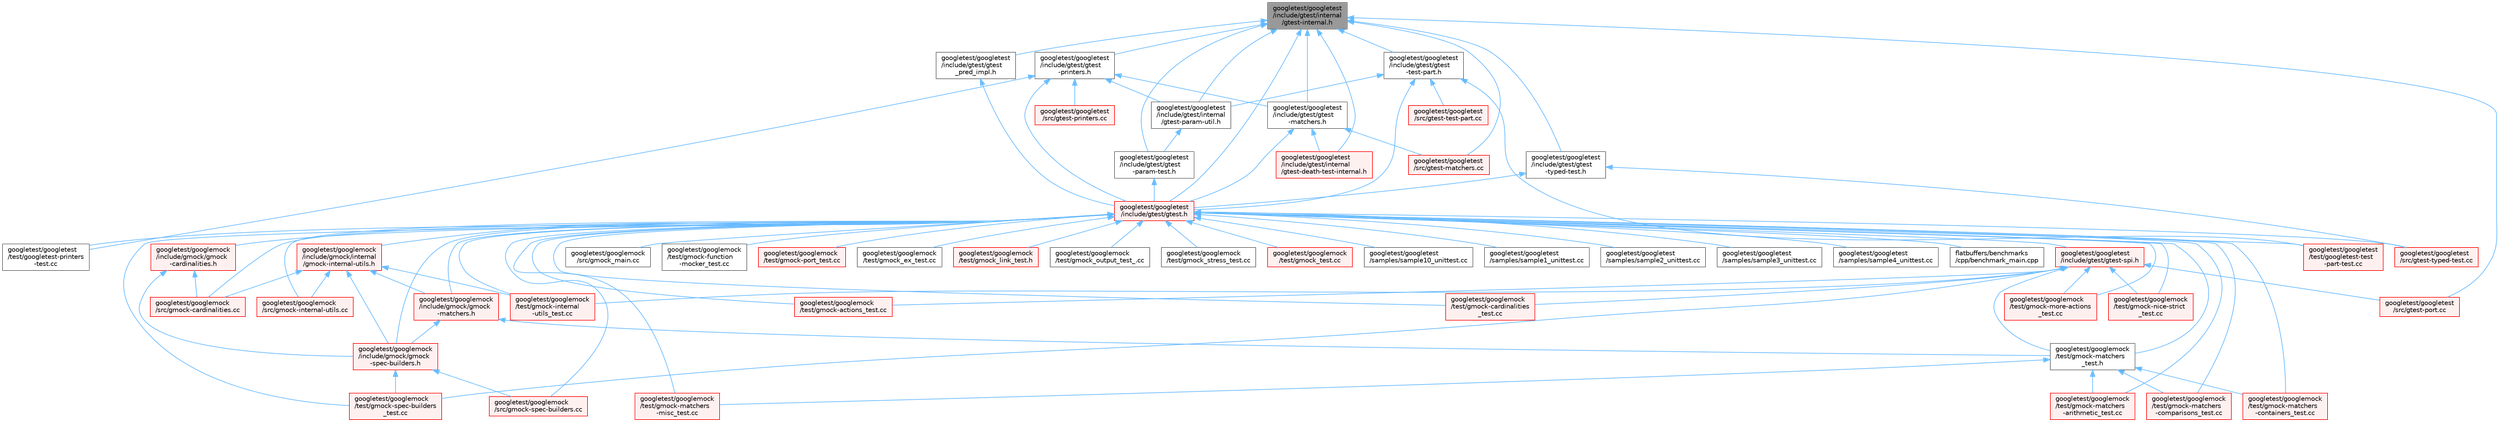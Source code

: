digraph "googletest/googletest/include/gtest/internal/gtest-internal.h"
{
 // LATEX_PDF_SIZE
  bgcolor="transparent";
  edge [fontname=Helvetica,fontsize=10,labelfontname=Helvetica,labelfontsize=10];
  node [fontname=Helvetica,fontsize=10,shape=box,height=0.2,width=0.4];
  Node1 [id="Node000001",label="googletest/googletest\l/include/gtest/internal\l/gtest-internal.h",height=0.2,width=0.4,color="gray40", fillcolor="grey60", style="filled", fontcolor="black",tooltip=" "];
  Node1 -> Node2 [id="edge88_Node000001_Node000002",dir="back",color="steelblue1",style="solid",tooltip=" "];
  Node2 [id="Node000002",label="googletest/googletest\l/include/gtest/gtest\l-matchers.h",height=0.2,width=0.4,color="grey40", fillcolor="white", style="filled",URL="$gtest-matchers_8h.html",tooltip=" "];
  Node2 -> Node3 [id="edge89_Node000002_Node000003",dir="back",color="steelblue1",style="solid",tooltip=" "];
  Node3 [id="Node000003",label="googletest/googletest\l/include/gtest/gtest.h",height=0.2,width=0.4,color="red", fillcolor="#FFF0F0", style="filled",URL="$gtest_8h.html",tooltip=" "];
  Node3 -> Node4 [id="edge90_Node000003_Node000004",dir="back",color="steelblue1",style="solid",tooltip=" "];
  Node4 [id="Node000004",label="flatbuffers/benchmarks\l/cpp/benchmark_main.cpp",height=0.2,width=0.4,color="grey40", fillcolor="white", style="filled",URL="$benchmark__main_8cpp.html",tooltip=" "];
  Node3 -> Node5 [id="edge91_Node000003_Node000005",dir="back",color="steelblue1",style="solid",tooltip=" "];
  Node5 [id="Node000005",label="googletest/googlemock\l/include/gmock/gmock\l-cardinalities.h",height=0.2,width=0.4,color="red", fillcolor="#FFF0F0", style="filled",URL="$gmock-cardinalities_8h.html",tooltip=" "];
  Node5 -> Node6 [id="edge92_Node000005_Node000006",dir="back",color="steelblue1",style="solid",tooltip=" "];
  Node6 [id="Node000006",label="googletest/googlemock\l/include/gmock/gmock\l-spec-builders.h",height=0.2,width=0.4,color="red", fillcolor="#FFF0F0", style="filled",URL="$gmock-spec-builders_8h.html",tooltip=" "];
  Node6 -> Node11 [id="edge93_Node000006_Node000011",dir="back",color="steelblue1",style="solid",tooltip=" "];
  Node11 [id="Node000011",label="googletest/googlemock\l/src/gmock-spec-builders.cc",height=0.2,width=0.4,color="red", fillcolor="#FFF0F0", style="filled",URL="$gmock-spec-builders_8cc.html",tooltip=" "];
  Node6 -> Node27 [id="edge94_Node000006_Node000027",dir="back",color="steelblue1",style="solid",tooltip=" "];
  Node27 [id="Node000027",label="googletest/googlemock\l/test/gmock-spec-builders\l_test.cc",height=0.2,width=0.4,color="red", fillcolor="#FFF0F0", style="filled",URL="$gmock-spec-builders__test_8cc.html",tooltip=" "];
  Node5 -> Node37 [id="edge95_Node000005_Node000037",dir="back",color="steelblue1",style="solid",tooltip=" "];
  Node37 [id="Node000037",label="googletest/googlemock\l/src/gmock-cardinalities.cc",height=0.2,width=0.4,color="red", fillcolor="#FFF0F0", style="filled",URL="$gmock-cardinalities_8cc.html",tooltip=" "];
  Node3 -> Node38 [id="edge96_Node000003_Node000038",dir="back",color="steelblue1",style="solid",tooltip=" "];
  Node38 [id="Node000038",label="googletest/googlemock\l/include/gmock/gmock\l-matchers.h",height=0.2,width=0.4,color="red", fillcolor="#FFF0F0", style="filled",URL="$gmock-matchers_8h.html",tooltip=" "];
  Node38 -> Node6 [id="edge97_Node000038_Node000006",dir="back",color="steelblue1",style="solid",tooltip=" "];
  Node38 -> Node23 [id="edge98_Node000038_Node000023",dir="back",color="steelblue1",style="solid",tooltip=" "];
  Node23 [id="Node000023",label="googletest/googlemock\l/test/gmock-matchers\l_test.h",height=0.2,width=0.4,color="grey40", fillcolor="white", style="filled",URL="$gmock-matchers__test_8h.html",tooltip=" "];
  Node23 -> Node19 [id="edge99_Node000023_Node000019",dir="back",color="steelblue1",style="solid",tooltip=" "];
  Node19 [id="Node000019",label="googletest/googlemock\l/test/gmock-matchers\l-arithmetic_test.cc",height=0.2,width=0.4,color="red", fillcolor="#FFF0F0", style="filled",URL="$gmock-matchers-arithmetic__test_8cc.html",tooltip=" "];
  Node23 -> Node20 [id="edge100_Node000023_Node000020",dir="back",color="steelblue1",style="solid",tooltip=" "];
  Node20 [id="Node000020",label="googletest/googlemock\l/test/gmock-matchers\l-comparisons_test.cc",height=0.2,width=0.4,color="red", fillcolor="#FFF0F0", style="filled",URL="$gmock-matchers-comparisons__test_8cc.html",tooltip=" "];
  Node23 -> Node21 [id="edge101_Node000023_Node000021",dir="back",color="steelblue1",style="solid",tooltip=" "];
  Node21 [id="Node000021",label="googletest/googlemock\l/test/gmock-matchers\l-containers_test.cc",height=0.2,width=0.4,color="red", fillcolor="#FFF0F0", style="filled",URL="$gmock-matchers-containers__test_8cc.html",tooltip=" "];
  Node23 -> Node22 [id="edge102_Node000023_Node000022",dir="back",color="steelblue1",style="solid",tooltip=" "];
  Node22 [id="Node000022",label="googletest/googlemock\l/test/gmock-matchers\l-misc_test.cc",height=0.2,width=0.4,color="red", fillcolor="#FFF0F0", style="filled",URL="$gmock-matchers-misc__test_8cc.html",tooltip=" "];
  Node3 -> Node6 [id="edge103_Node000003_Node000006",dir="back",color="steelblue1",style="solid",tooltip=" "];
  Node3 -> Node41 [id="edge104_Node000003_Node000041",dir="back",color="steelblue1",style="solid",tooltip=" "];
  Node41 [id="Node000041",label="googletest/googlemock\l/include/gmock/internal\l/gmock-internal-utils.h",height=0.2,width=0.4,color="red", fillcolor="#FFF0F0", style="filled",URL="$gmock-internal-utils_8h.html",tooltip=" "];
  Node41 -> Node38 [id="edge105_Node000041_Node000038",dir="back",color="steelblue1",style="solid",tooltip=" "];
  Node41 -> Node6 [id="edge106_Node000041_Node000006",dir="back",color="steelblue1",style="solid",tooltip=" "];
  Node41 -> Node37 [id="edge107_Node000041_Node000037",dir="back",color="steelblue1",style="solid",tooltip=" "];
  Node41 -> Node10 [id="edge108_Node000041_Node000010",dir="back",color="steelblue1",style="solid",tooltip=" "];
  Node10 [id="Node000010",label="googletest/googlemock\l/src/gmock-internal-utils.cc",height=0.2,width=0.4,color="red", fillcolor="#FFF0F0", style="filled",URL="$gmock-internal-utils_8cc.html",tooltip=" "];
  Node41 -> Node18 [id="edge109_Node000041_Node000018",dir="back",color="steelblue1",style="solid",tooltip=" "];
  Node18 [id="Node000018",label="googletest/googlemock\l/test/gmock-internal\l-utils_test.cc",height=0.2,width=0.4,color="red", fillcolor="#FFF0F0", style="filled",URL="$gmock-internal-utils__test_8cc.html",tooltip=" "];
  Node3 -> Node37 [id="edge110_Node000003_Node000037",dir="back",color="steelblue1",style="solid",tooltip=" "];
  Node3 -> Node10 [id="edge111_Node000003_Node000010",dir="back",color="steelblue1",style="solid",tooltip=" "];
  Node3 -> Node11 [id="edge112_Node000003_Node000011",dir="back",color="steelblue1",style="solid",tooltip=" "];
  Node3 -> Node13 [id="edge113_Node000003_Node000013",dir="back",color="steelblue1",style="solid",tooltip=" "];
  Node13 [id="Node000013",label="googletest/googlemock\l/src/gmock_main.cc",height=0.2,width=0.4,color="grey40", fillcolor="white", style="filled",URL="$gmock__main_8cc.html",tooltip=" "];
  Node3 -> Node14 [id="edge114_Node000003_Node000014",dir="back",color="steelblue1",style="solid",tooltip=" "];
  Node14 [id="Node000014",label="googletest/googlemock\l/test/gmock-actions_test.cc",height=0.2,width=0.4,color="red", fillcolor="#FFF0F0", style="filled",URL="$gmock-actions__test_8cc.html",tooltip=" "];
  Node3 -> Node16 [id="edge115_Node000003_Node000016",dir="back",color="steelblue1",style="solid",tooltip=" "];
  Node16 [id="Node000016",label="googletest/googlemock\l/test/gmock-cardinalities\l_test.cc",height=0.2,width=0.4,color="red", fillcolor="#FFF0F0", style="filled",URL="$gmock-cardinalities__test_8cc.html",tooltip=" "];
  Node3 -> Node17 [id="edge116_Node000003_Node000017",dir="back",color="steelblue1",style="solid",tooltip=" "];
  Node17 [id="Node000017",label="googletest/googlemock\l/test/gmock-function\l-mocker_test.cc",height=0.2,width=0.4,color="grey40", fillcolor="white", style="filled",URL="$gmock-function-mocker__test_8cc.html",tooltip=" "];
  Node3 -> Node18 [id="edge117_Node000003_Node000018",dir="back",color="steelblue1",style="solid",tooltip=" "];
  Node3 -> Node19 [id="edge118_Node000003_Node000019",dir="back",color="steelblue1",style="solid",tooltip=" "];
  Node3 -> Node20 [id="edge119_Node000003_Node000020",dir="back",color="steelblue1",style="solid",tooltip=" "];
  Node3 -> Node21 [id="edge120_Node000003_Node000021",dir="back",color="steelblue1",style="solid",tooltip=" "];
  Node3 -> Node22 [id="edge121_Node000003_Node000022",dir="back",color="steelblue1",style="solid",tooltip=" "];
  Node3 -> Node23 [id="edge122_Node000003_Node000023",dir="back",color="steelblue1",style="solid",tooltip=" "];
  Node3 -> Node24 [id="edge123_Node000003_Node000024",dir="back",color="steelblue1",style="solid",tooltip=" "];
  Node24 [id="Node000024",label="googletest/googlemock\l/test/gmock-more-actions\l_test.cc",height=0.2,width=0.4,color="red", fillcolor="#FFF0F0", style="filled",URL="$gmock-more-actions__test_8cc.html",tooltip=" "];
  Node3 -> Node25 [id="edge124_Node000003_Node000025",dir="back",color="steelblue1",style="solid",tooltip=" "];
  Node25 [id="Node000025",label="googletest/googlemock\l/test/gmock-nice-strict\l_test.cc",height=0.2,width=0.4,color="red", fillcolor="#FFF0F0", style="filled",URL="$gmock-nice-strict__test_8cc.html",tooltip=" "];
  Node3 -> Node44 [id="edge125_Node000003_Node000044",dir="back",color="steelblue1",style="solid",tooltip=" "];
  Node44 [id="Node000044",label="googletest/googlemock\l/test/gmock-port_test.cc",height=0.2,width=0.4,color="red", fillcolor="#FFF0F0", style="filled",URL="$gmock-port__test_8cc.html",tooltip=" "];
  Node3 -> Node27 [id="edge126_Node000003_Node000027",dir="back",color="steelblue1",style="solid",tooltip=" "];
  Node3 -> Node28 [id="edge127_Node000003_Node000028",dir="back",color="steelblue1",style="solid",tooltip=" "];
  Node28 [id="Node000028",label="googletest/googlemock\l/test/gmock_ex_test.cc",height=0.2,width=0.4,color="grey40", fillcolor="white", style="filled",URL="$gmock__ex__test_8cc.html",tooltip=" "];
  Node3 -> Node30 [id="edge128_Node000003_Node000030",dir="back",color="steelblue1",style="solid",tooltip=" "];
  Node30 [id="Node000030",label="googletest/googlemock\l/test/gmock_link_test.h",height=0.2,width=0.4,color="red", fillcolor="#FFF0F0", style="filled",URL="$gmock__link__test_8h.html",tooltip=" "];
  Node3 -> Node33 [id="edge129_Node000003_Node000033",dir="back",color="steelblue1",style="solid",tooltip=" "];
  Node33 [id="Node000033",label="googletest/googlemock\l/test/gmock_output_test_.cc",height=0.2,width=0.4,color="grey40", fillcolor="white", style="filled",URL="$gmock__output__test___8cc.html",tooltip=" "];
  Node3 -> Node34 [id="edge130_Node000003_Node000034",dir="back",color="steelblue1",style="solid",tooltip=" "];
  Node34 [id="Node000034",label="googletest/googlemock\l/test/gmock_stress_test.cc",height=0.2,width=0.4,color="grey40", fillcolor="white", style="filled",URL="$gmock__stress__test_8cc.html",tooltip=" "];
  Node3 -> Node35 [id="edge131_Node000003_Node000035",dir="back",color="steelblue1",style="solid",tooltip=" "];
  Node35 [id="Node000035",label="googletest/googlemock\l/test/gmock_test.cc",height=0.2,width=0.4,color="red", fillcolor="#FFF0F0", style="filled",URL="$gmock__test_8cc.html",tooltip=" "];
  Node3 -> Node45 [id="edge132_Node000003_Node000045",dir="back",color="steelblue1",style="solid",tooltip=" "];
  Node45 [id="Node000045",label="googletest/googletest\l/include/gtest/gtest-spi.h",height=0.2,width=0.4,color="red", fillcolor="#FFF0F0", style="filled",URL="$gtest-spi_8h.html",tooltip=" "];
  Node45 -> Node14 [id="edge133_Node000045_Node000014",dir="back",color="steelblue1",style="solid",tooltip=" "];
  Node45 -> Node16 [id="edge134_Node000045_Node000016",dir="back",color="steelblue1",style="solid",tooltip=" "];
  Node45 -> Node18 [id="edge135_Node000045_Node000018",dir="back",color="steelblue1",style="solid",tooltip=" "];
  Node45 -> Node23 [id="edge136_Node000045_Node000023",dir="back",color="steelblue1",style="solid",tooltip=" "];
  Node45 -> Node24 [id="edge137_Node000045_Node000024",dir="back",color="steelblue1",style="solid",tooltip=" "];
  Node45 -> Node25 [id="edge138_Node000045_Node000025",dir="back",color="steelblue1",style="solid",tooltip=" "];
  Node45 -> Node27 [id="edge139_Node000045_Node000027",dir="back",color="steelblue1",style="solid",tooltip=" "];
  Node45 -> Node49 [id="edge140_Node000045_Node000049",dir="back",color="steelblue1",style="solid",tooltip=" "];
  Node49 [id="Node000049",label="googletest/googletest\l/src/gtest-port.cc",height=0.2,width=0.4,color="red", fillcolor="#FFF0F0", style="filled",URL="$gtest-port_8cc.html",tooltip=" "];
  Node3 -> Node66 [id="edge141_Node000003_Node000066",dir="back",color="steelblue1",style="solid",tooltip=" "];
  Node66 [id="Node000066",label="googletest/googletest\l/samples/sample10_unittest.cc",height=0.2,width=0.4,color="grey40", fillcolor="white", style="filled",URL="$sample10__unittest_8cc.html",tooltip=" "];
  Node3 -> Node67 [id="edge142_Node000003_Node000067",dir="back",color="steelblue1",style="solid",tooltip=" "];
  Node67 [id="Node000067",label="googletest/googletest\l/samples/sample1_unittest.cc",height=0.2,width=0.4,color="grey40", fillcolor="white", style="filled",URL="$sample1__unittest_8cc.html",tooltip=" "];
  Node3 -> Node68 [id="edge143_Node000003_Node000068",dir="back",color="steelblue1",style="solid",tooltip=" "];
  Node68 [id="Node000068",label="googletest/googletest\l/samples/sample2_unittest.cc",height=0.2,width=0.4,color="grey40", fillcolor="white", style="filled",URL="$sample2__unittest_8cc.html",tooltip=" "];
  Node3 -> Node69 [id="edge144_Node000003_Node000069",dir="back",color="steelblue1",style="solid",tooltip=" "];
  Node69 [id="Node000069",label="googletest/googletest\l/samples/sample3_unittest.cc",height=0.2,width=0.4,color="grey40", fillcolor="white", style="filled",URL="$sample3__unittest_8cc.html",tooltip=" "];
  Node3 -> Node70 [id="edge145_Node000003_Node000070",dir="back",color="steelblue1",style="solid",tooltip=" "];
  Node70 [id="Node000070",label="googletest/googletest\l/samples/sample4_unittest.cc",height=0.2,width=0.4,color="grey40", fillcolor="white", style="filled",URL="$sample4__unittest_8cc.html",tooltip=" "];
  Node3 -> Node76 [id="edge146_Node000003_Node000076",dir="back",color="steelblue1",style="solid",tooltip=" "];
  Node76 [id="Node000076",label="googletest/googletest\l/src/gtest-typed-test.cc",height=0.2,width=0.4,color="red", fillcolor="#FFF0F0", style="filled",URL="$gtest-typed-test_8cc.html",tooltip=" "];
  Node3 -> Node92 [id="edge147_Node000003_Node000092",dir="back",color="steelblue1",style="solid",tooltip=" "];
  Node92 [id="Node000092",label="googletest/googletest\l/test/googletest-printers\l-test.cc",height=0.2,width=0.4,color="grey40", fillcolor="white", style="filled",URL="$googletest-printers-test_8cc.html",tooltip=" "];
  Node3 -> Node95 [id="edge148_Node000003_Node000095",dir="back",color="steelblue1",style="solid",tooltip=" "];
  Node95 [id="Node000095",label="googletest/googletest\l/test/googletest-test\l-part-test.cc",height=0.2,width=0.4,color="red", fillcolor="#FFF0F0", style="filled",URL="$googletest-test-part-test_8cc.html",tooltip=" "];
  Node2 -> Node121 [id="edge149_Node000002_Node000121",dir="back",color="steelblue1",style="solid",tooltip=" "];
  Node121 [id="Node000121",label="googletest/googletest\l/include/gtest/internal\l/gtest-death-test-internal.h",height=0.2,width=0.4,color="red", fillcolor="#FFF0F0", style="filled",URL="$gtest-death-test-internal_8h.html",tooltip=" "];
  Node2 -> Node123 [id="edge150_Node000002_Node000123",dir="back",color="steelblue1",style="solid",tooltip=" "];
  Node123 [id="Node000123",label="googletest/googletest\l/src/gtest-matchers.cc",height=0.2,width=0.4,color="red", fillcolor="#FFF0F0", style="filled",URL="$gtest-matchers_8cc.html",tooltip=" "];
  Node1 -> Node124 [id="edge151_Node000001_Node000124",dir="back",color="steelblue1",style="solid",tooltip=" "];
  Node124 [id="Node000124",label="googletest/googletest\l/include/gtest/gtest\l-param-test.h",height=0.2,width=0.4,color="grey40", fillcolor="white", style="filled",URL="$gtest-param-test_8h.html",tooltip=" "];
  Node124 -> Node3 [id="edge152_Node000124_Node000003",dir="back",color="steelblue1",style="solid",tooltip=" "];
  Node1 -> Node125 [id="edge153_Node000001_Node000125",dir="back",color="steelblue1",style="solid",tooltip=" "];
  Node125 [id="Node000125",label="googletest/googletest\l/include/gtest/gtest\l-printers.h",height=0.2,width=0.4,color="grey40", fillcolor="white", style="filled",URL="$gtest-printers_8h.html",tooltip=" "];
  Node125 -> Node2 [id="edge154_Node000125_Node000002",dir="back",color="steelblue1",style="solid",tooltip=" "];
  Node125 -> Node3 [id="edge155_Node000125_Node000003",dir="back",color="steelblue1",style="solid",tooltip=" "];
  Node125 -> Node126 [id="edge156_Node000125_Node000126",dir="back",color="steelblue1",style="solid",tooltip=" "];
  Node126 [id="Node000126",label="googletest/googletest\l/include/gtest/internal\l/gtest-param-util.h",height=0.2,width=0.4,color="grey40", fillcolor="white", style="filled",URL="$gtest-param-util_8h.html",tooltip=" "];
  Node126 -> Node124 [id="edge157_Node000126_Node000124",dir="back",color="steelblue1",style="solid",tooltip=" "];
  Node125 -> Node50 [id="edge158_Node000125_Node000050",dir="back",color="steelblue1",style="solid",tooltip=" "];
  Node50 [id="Node000050",label="googletest/googletest\l/src/gtest-printers.cc",height=0.2,width=0.4,color="red", fillcolor="#FFF0F0", style="filled",URL="$gtest-printers_8cc.html",tooltip=" "];
  Node125 -> Node92 [id="edge159_Node000125_Node000092",dir="back",color="steelblue1",style="solid",tooltip=" "];
  Node1 -> Node127 [id="edge160_Node000001_Node000127",dir="back",color="steelblue1",style="solid",tooltip=" "];
  Node127 [id="Node000127",label="googletest/googletest\l/include/gtest/gtest\l-test-part.h",height=0.2,width=0.4,color="grey40", fillcolor="white", style="filled",URL="$gtest-test-part_8h.html",tooltip=" "];
  Node127 -> Node3 [id="edge161_Node000127_Node000003",dir="back",color="steelblue1",style="solid",tooltip=" "];
  Node127 -> Node126 [id="edge162_Node000127_Node000126",dir="back",color="steelblue1",style="solid",tooltip=" "];
  Node127 -> Node51 [id="edge163_Node000127_Node000051",dir="back",color="steelblue1",style="solid",tooltip=" "];
  Node51 [id="Node000051",label="googletest/googletest\l/src/gtest-test-part.cc",height=0.2,width=0.4,color="red", fillcolor="#FFF0F0", style="filled",URL="$gtest-test-part_8cc.html",tooltip=" "];
  Node127 -> Node95 [id="edge164_Node000127_Node000095",dir="back",color="steelblue1",style="solid",tooltip=" "];
  Node1 -> Node128 [id="edge165_Node000001_Node000128",dir="back",color="steelblue1",style="solid",tooltip=" "];
  Node128 [id="Node000128",label="googletest/googletest\l/include/gtest/gtest\l-typed-test.h",height=0.2,width=0.4,color="grey40", fillcolor="white", style="filled",URL="$gtest-typed-test_8h.html",tooltip=" "];
  Node128 -> Node3 [id="edge166_Node000128_Node000003",dir="back",color="steelblue1",style="solid",tooltip=" "];
  Node128 -> Node76 [id="edge167_Node000128_Node000076",dir="back",color="steelblue1",style="solid",tooltip=" "];
  Node1 -> Node3 [id="edge168_Node000001_Node000003",dir="back",color="steelblue1",style="solid",tooltip=" "];
  Node1 -> Node129 [id="edge169_Node000001_Node000129",dir="back",color="steelblue1",style="solid",tooltip=" "];
  Node129 [id="Node000129",label="googletest/googletest\l/include/gtest/gtest\l_pred_impl.h",height=0.2,width=0.4,color="grey40", fillcolor="white", style="filled",URL="$gtest__pred__impl_8h.html",tooltip=" "];
  Node129 -> Node3 [id="edge170_Node000129_Node000003",dir="back",color="steelblue1",style="solid",tooltip=" "];
  Node1 -> Node121 [id="edge171_Node000001_Node000121",dir="back",color="steelblue1",style="solid",tooltip=" "];
  Node1 -> Node126 [id="edge172_Node000001_Node000126",dir="back",color="steelblue1",style="solid",tooltip=" "];
  Node1 -> Node123 [id="edge173_Node000001_Node000123",dir="back",color="steelblue1",style="solid",tooltip=" "];
  Node1 -> Node49 [id="edge174_Node000001_Node000049",dir="back",color="steelblue1",style="solid",tooltip=" "];
}
